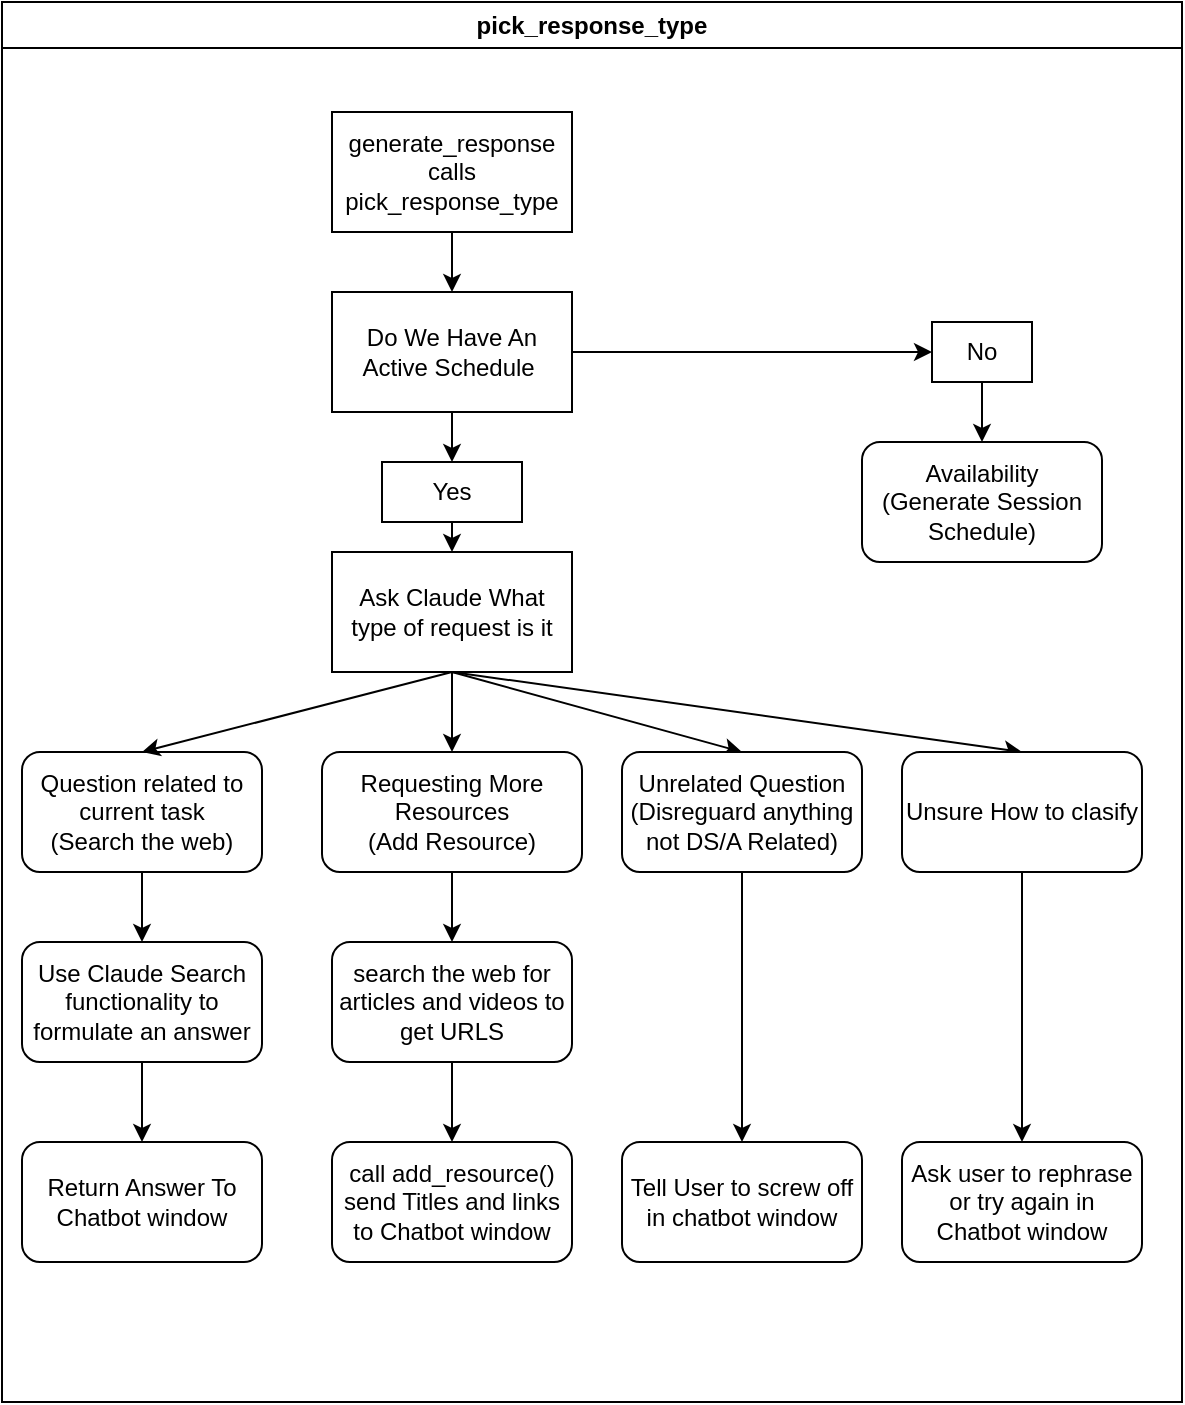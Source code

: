 <mxfile>
    <diagram id="Phs0L3d1lCbIqPEgGny4" name="Page-1">
        <mxGraphModel dx="1067" dy="777" grid="1" gridSize="10" guides="1" tooltips="1" connect="1" arrows="1" fold="1" page="1" pageScale="1" pageWidth="850" pageHeight="1100" background="none" math="0" shadow="0">
            <root>
                <mxCell id="0"/>
                <mxCell id="1" parent="0"/>
                <mxCell id="2" value="pick_response_type" style="swimlane;whiteSpace=wrap;html=1;" vertex="1" parent="1">
                    <mxGeometry x="50" y="200" width="590" height="700" as="geometry"/>
                </mxCell>
                <mxCell id="9" value="" style="edgeStyle=none;html=1;" edge="1" parent="2" target="8">
                    <mxGeometry relative="1" as="geometry">
                        <mxPoint x="165" y="107.368" as="sourcePoint"/>
                    </mxGeometry>
                </mxCell>
                <mxCell id="11" value="" style="edgeStyle=none;html=1;" edge="1" parent="2" source="7">
                    <mxGeometry relative="1" as="geometry">
                        <mxPoint x="321.154" y="130" as="targetPoint"/>
                    </mxGeometry>
                </mxCell>
                <mxCell id="13" style="edgeStyle=none;html=1;exitX=0.5;exitY=1;exitDx=0;exitDy=0;entryX=0.5;entryY=0;entryDx=0;entryDy=0;" edge="1" parent="2" source="10">
                    <mxGeometry relative="1" as="geometry">
                        <mxPoint x="350.0" y="180" as="targetPoint"/>
                    </mxGeometry>
                </mxCell>
                <mxCell id="19" value="" style="edgeStyle=none;html=1;" edge="1" parent="2" source="14" target="18">
                    <mxGeometry relative="1" as="geometry"/>
                </mxCell>
                <mxCell id="21" value="" style="edgeStyle=none;html=1;" edge="1" parent="2" source="14" target="20">
                    <mxGeometry relative="1" as="geometry"/>
                </mxCell>
                <mxCell id="14" value="Do We Have An Active Schedule&amp;nbsp;" style="rounded=0;whiteSpace=wrap;html=1;" vertex="1" parent="2">
                    <mxGeometry x="165" y="145" width="120" height="60" as="geometry"/>
                </mxCell>
                <mxCell id="31" style="edgeStyle=none;html=1;exitX=0.5;exitY=1;exitDx=0;exitDy=0;entryX=0.5;entryY=0;entryDx=0;entryDy=0;" edge="1" parent="2" source="18" target="30">
                    <mxGeometry relative="1" as="geometry"/>
                </mxCell>
                <mxCell id="18" value="Yes" style="whiteSpace=wrap;html=1;rounded=0;" vertex="1" parent="2">
                    <mxGeometry x="190" y="230" width="70" height="30" as="geometry"/>
                </mxCell>
                <mxCell id="23" style="edgeStyle=none;html=1;exitX=0.5;exitY=1;exitDx=0;exitDy=0;" edge="1" parent="2" source="20" target="4">
                    <mxGeometry relative="1" as="geometry"/>
                </mxCell>
                <mxCell id="20" value="No" style="whiteSpace=wrap;html=1;rounded=0;" vertex="1" parent="2">
                    <mxGeometry x="465" y="160" width="50" height="30" as="geometry"/>
                </mxCell>
                <mxCell id="4" value="Availability&lt;br&gt;(Generate Session Schedule)" style="rounded=1;whiteSpace=wrap;html=1;" vertex="1" parent="2">
                    <mxGeometry x="430" y="220" width="120" height="60" as="geometry"/>
                </mxCell>
                <mxCell id="46" style="edgeStyle=none;html=1;exitX=0.5;exitY=1;exitDx=0;exitDy=0;entryX=0.5;entryY=0;entryDx=0;entryDy=0;" edge="1" parent="2" source="3" target="45">
                    <mxGeometry relative="1" as="geometry"/>
                </mxCell>
                <mxCell id="3" value="Question related to current task&lt;br&gt;(Search the web)" style="rounded=1;whiteSpace=wrap;html=1;" vertex="1" parent="2">
                    <mxGeometry x="10" y="375" width="120" height="60" as="geometry"/>
                </mxCell>
                <mxCell id="43" style="edgeStyle=none;html=1;exitX=0.5;exitY=1;exitDx=0;exitDy=0;entryX=0.5;entryY=0;entryDx=0;entryDy=0;" edge="1" parent="2" source="5" target="42">
                    <mxGeometry relative="1" as="geometry"/>
                </mxCell>
                <mxCell id="5" value="Requesting More Resources&lt;br&gt;(Add Resource)" style="rounded=1;whiteSpace=wrap;html=1;" vertex="1" parent="2">
                    <mxGeometry x="160" y="375" width="130" height="60" as="geometry"/>
                </mxCell>
                <mxCell id="29" style="edgeStyle=none;html=1;exitX=0.5;exitY=1;exitDx=0;exitDy=0;entryX=0.5;entryY=0;entryDx=0;entryDy=0;" edge="1" parent="2" source="27" target="14">
                    <mxGeometry relative="1" as="geometry"/>
                </mxCell>
                <mxCell id="27" value="generate_response calls pick_response_type" style="whiteSpace=wrap;html=1;rounded=0;" vertex="1" parent="2">
                    <mxGeometry x="165" y="55" width="120" height="60" as="geometry"/>
                </mxCell>
                <mxCell id="32" style="edgeStyle=none;html=1;exitX=0.5;exitY=1;exitDx=0;exitDy=0;entryX=0.5;entryY=0;entryDx=0;entryDy=0;" edge="1" parent="2" source="30" target="3">
                    <mxGeometry relative="1" as="geometry"/>
                </mxCell>
                <mxCell id="33" style="edgeStyle=none;html=1;exitX=0.5;exitY=1;exitDx=0;exitDy=0;entryX=0.5;entryY=0;entryDx=0;entryDy=0;" edge="1" parent="2" source="30" target="5">
                    <mxGeometry relative="1" as="geometry"/>
                </mxCell>
                <mxCell id="35" style="edgeStyle=none;html=1;exitX=0.5;exitY=1;exitDx=0;exitDy=0;entryX=0.5;entryY=0;entryDx=0;entryDy=0;" edge="1" parent="2" source="30" target="34">
                    <mxGeometry relative="1" as="geometry"/>
                </mxCell>
                <mxCell id="51" style="edgeStyle=none;html=1;exitX=0.5;exitY=1;exitDx=0;exitDy=0;entryX=0.5;entryY=0;entryDx=0;entryDy=0;" edge="1" parent="2" source="30" target="48">
                    <mxGeometry relative="1" as="geometry"/>
                </mxCell>
                <mxCell id="30" value="Ask Claude What type of request is it" style="rounded=0;whiteSpace=wrap;html=1;" vertex="1" parent="2">
                    <mxGeometry x="165" y="275" width="120" height="60" as="geometry"/>
                </mxCell>
                <mxCell id="41" style="edgeStyle=none;html=1;exitX=0.5;exitY=1;exitDx=0;exitDy=0;entryX=0.5;entryY=0;entryDx=0;entryDy=0;" edge="1" parent="2" source="34" target="37">
                    <mxGeometry relative="1" as="geometry"/>
                </mxCell>
                <mxCell id="34" value="Unrelated Question (Disreguard anything not DS/A Related)" style="rounded=1;whiteSpace=wrap;html=1;" vertex="1" parent="2">
                    <mxGeometry x="310" y="375" width="120" height="60" as="geometry"/>
                </mxCell>
                <mxCell id="36" value="Return Answer To Chatbot window" style="rounded=1;whiteSpace=wrap;html=1;" vertex="1" parent="2">
                    <mxGeometry x="10" y="570" width="120" height="60" as="geometry"/>
                </mxCell>
                <mxCell id="38" value="call add_resource()&lt;br&gt;send Titles and links to Chatbot window" style="rounded=1;whiteSpace=wrap;html=1;" vertex="1" parent="2">
                    <mxGeometry x="165" y="570" width="120" height="60" as="geometry"/>
                </mxCell>
                <mxCell id="37" value="Tell User to screw off in chatbot window" style="rounded=1;whiteSpace=wrap;html=1;" vertex="1" parent="2">
                    <mxGeometry x="310" y="570" width="120" height="60" as="geometry"/>
                </mxCell>
                <mxCell id="44" style="edgeStyle=none;html=1;exitX=0.5;exitY=1;exitDx=0;exitDy=0;entryX=0.5;entryY=0;entryDx=0;entryDy=0;" edge="1" parent="2" source="42" target="38">
                    <mxGeometry relative="1" as="geometry"/>
                </mxCell>
                <mxCell id="42" value="search the web for articles and videos to get URLS" style="rounded=1;whiteSpace=wrap;html=1;" vertex="1" parent="2">
                    <mxGeometry x="165" y="470" width="120" height="60" as="geometry"/>
                </mxCell>
                <mxCell id="47" style="edgeStyle=none;html=1;exitX=0.5;exitY=1;exitDx=0;exitDy=0;entryX=0.5;entryY=0;entryDx=0;entryDy=0;" edge="1" parent="2" source="45" target="36">
                    <mxGeometry relative="1" as="geometry"/>
                </mxCell>
                <mxCell id="45" value="Use Claude Search functionality to formulate an answer" style="rounded=1;whiteSpace=wrap;html=1;" vertex="1" parent="2">
                    <mxGeometry x="10" y="470" width="120" height="60" as="geometry"/>
                </mxCell>
                <mxCell id="50" style="edgeStyle=none;html=1;exitX=0.5;exitY=1;exitDx=0;exitDy=0;entryX=0.5;entryY=0;entryDx=0;entryDy=0;" edge="1" parent="2" source="48" target="49">
                    <mxGeometry relative="1" as="geometry"/>
                </mxCell>
                <mxCell id="48" value="Unsure How to clasify" style="rounded=1;whiteSpace=wrap;html=1;" vertex="1" parent="2">
                    <mxGeometry x="450" y="375" width="120" height="60" as="geometry"/>
                </mxCell>
                <mxCell id="49" value="Ask user to rephrase or try again in Chatbot window" style="rounded=1;whiteSpace=wrap;html=1;" vertex="1" parent="2">
                    <mxGeometry x="450" y="570" width="120" height="60" as="geometry"/>
                </mxCell>
            </root>
        </mxGraphModel>
    </diagram>
</mxfile>